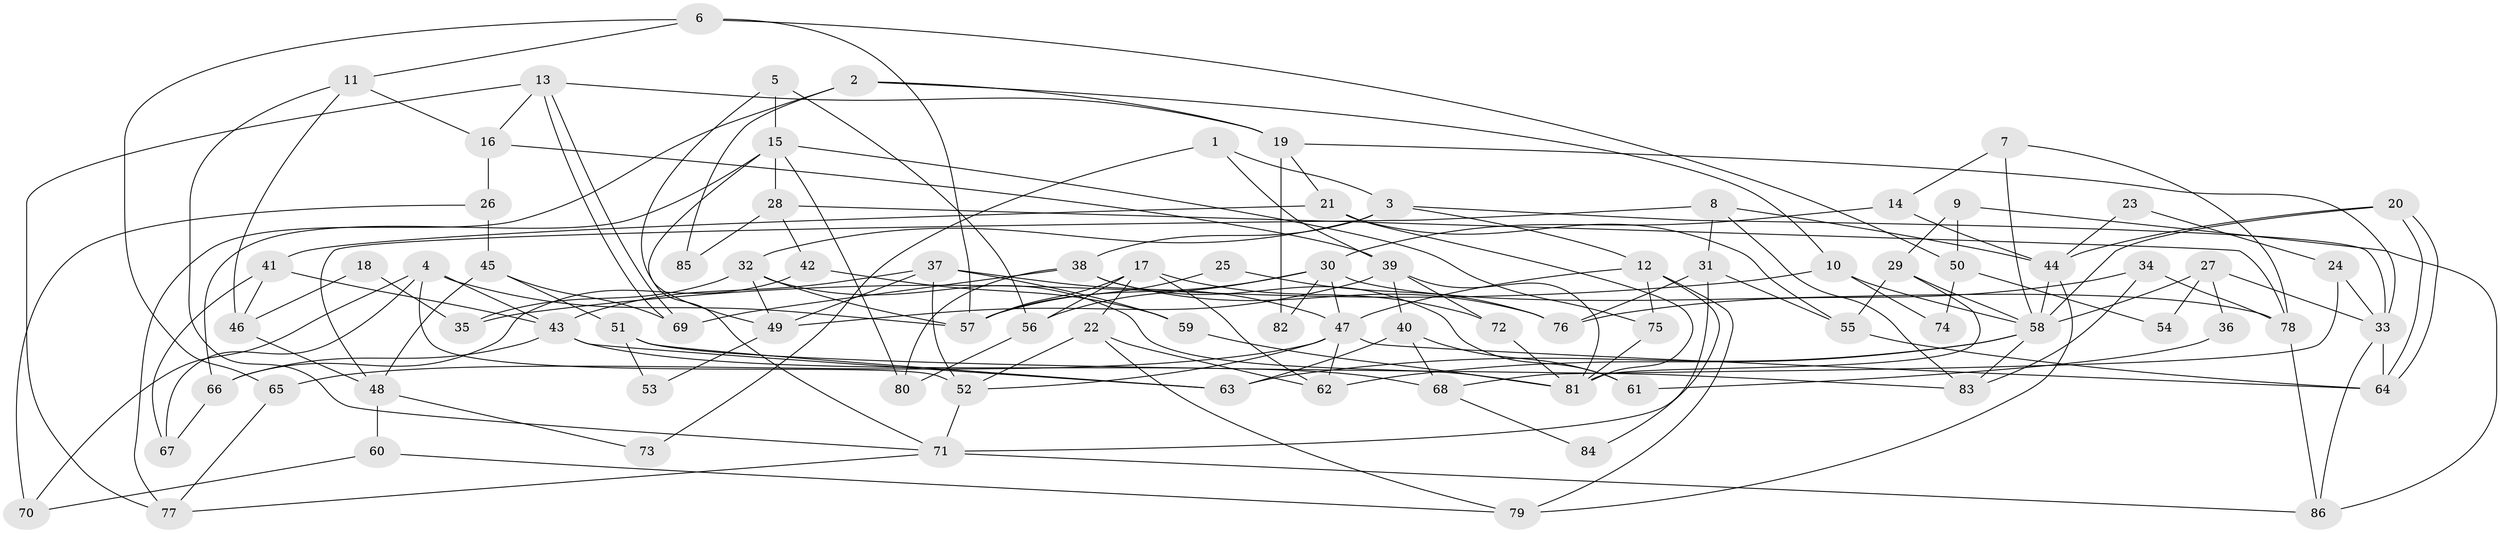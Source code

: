 // Generated by graph-tools (version 1.1) at 2025/02/03/09/25 03:02:15]
// undirected, 86 vertices, 172 edges
graph export_dot {
graph [start="1"]
  node [color=gray90,style=filled];
  1;
  2;
  3;
  4;
  5;
  6;
  7;
  8;
  9;
  10;
  11;
  12;
  13;
  14;
  15;
  16;
  17;
  18;
  19;
  20;
  21;
  22;
  23;
  24;
  25;
  26;
  27;
  28;
  29;
  30;
  31;
  32;
  33;
  34;
  35;
  36;
  37;
  38;
  39;
  40;
  41;
  42;
  43;
  44;
  45;
  46;
  47;
  48;
  49;
  50;
  51;
  52;
  53;
  54;
  55;
  56;
  57;
  58;
  59;
  60;
  61;
  62;
  63;
  64;
  65;
  66;
  67;
  68;
  69;
  70;
  71;
  72;
  73;
  74;
  75;
  76;
  77;
  78;
  79;
  80;
  81;
  82;
  83;
  84;
  85;
  86;
  1 -- 39;
  1 -- 3;
  1 -- 73;
  2 -- 77;
  2 -- 19;
  2 -- 10;
  2 -- 85;
  3 -- 32;
  3 -- 12;
  3 -- 33;
  3 -- 38;
  4 -- 43;
  4 -- 52;
  4 -- 57;
  4 -- 67;
  4 -- 70;
  5 -- 49;
  5 -- 15;
  5 -- 56;
  6 -- 57;
  6 -- 11;
  6 -- 50;
  6 -- 65;
  7 -- 14;
  7 -- 58;
  7 -- 78;
  8 -- 83;
  8 -- 31;
  8 -- 44;
  8 -- 48;
  9 -- 86;
  9 -- 29;
  9 -- 50;
  10 -- 58;
  10 -- 35;
  10 -- 74;
  11 -- 71;
  11 -- 16;
  11 -- 46;
  12 -- 47;
  12 -- 79;
  12 -- 75;
  12 -- 84;
  13 -- 19;
  13 -- 69;
  13 -- 69;
  13 -- 16;
  13 -- 77;
  14 -- 44;
  14 -- 30;
  15 -- 71;
  15 -- 66;
  15 -- 28;
  15 -- 75;
  15 -- 80;
  16 -- 39;
  16 -- 26;
  17 -- 57;
  17 -- 22;
  17 -- 56;
  17 -- 62;
  17 -- 72;
  18 -- 35;
  18 -- 46;
  19 -- 21;
  19 -- 33;
  19 -- 82;
  20 -- 64;
  20 -- 64;
  20 -- 44;
  20 -- 58;
  21 -- 81;
  21 -- 41;
  21 -- 55;
  22 -- 52;
  22 -- 62;
  22 -- 79;
  23 -- 24;
  23 -- 44;
  24 -- 68;
  24 -- 33;
  25 -- 57;
  25 -- 76;
  26 -- 70;
  26 -- 45;
  27 -- 33;
  27 -- 58;
  27 -- 36;
  27 -- 54;
  28 -- 78;
  28 -- 42;
  28 -- 85;
  29 -- 81;
  29 -- 58;
  29 -- 55;
  30 -- 56;
  30 -- 78;
  30 -- 47;
  30 -- 57;
  30 -- 82;
  31 -- 71;
  31 -- 55;
  31 -- 76;
  32 -- 57;
  32 -- 81;
  32 -- 35;
  32 -- 49;
  33 -- 64;
  33 -- 86;
  34 -- 78;
  34 -- 76;
  34 -- 83;
  36 -- 61;
  37 -- 47;
  37 -- 43;
  37 -- 49;
  37 -- 52;
  37 -- 59;
  38 -- 80;
  38 -- 61;
  38 -- 69;
  38 -- 76;
  39 -- 49;
  39 -- 81;
  39 -- 40;
  39 -- 72;
  40 -- 63;
  40 -- 61;
  40 -- 68;
  41 -- 67;
  41 -- 46;
  41 -- 43;
  42 -- 59;
  42 -- 66;
  43 -- 63;
  43 -- 66;
  43 -- 68;
  44 -- 58;
  44 -- 79;
  45 -- 69;
  45 -- 48;
  45 -- 51;
  46 -- 48;
  47 -- 64;
  47 -- 52;
  47 -- 62;
  47 -- 65;
  48 -- 60;
  48 -- 73;
  49 -- 53;
  50 -- 54;
  50 -- 74;
  51 -- 83;
  51 -- 53;
  51 -- 63;
  52 -- 71;
  55 -- 64;
  56 -- 80;
  58 -- 62;
  58 -- 63;
  58 -- 83;
  59 -- 81;
  60 -- 79;
  60 -- 70;
  65 -- 77;
  66 -- 67;
  68 -- 84;
  71 -- 77;
  71 -- 86;
  72 -- 81;
  75 -- 81;
  78 -- 86;
}
